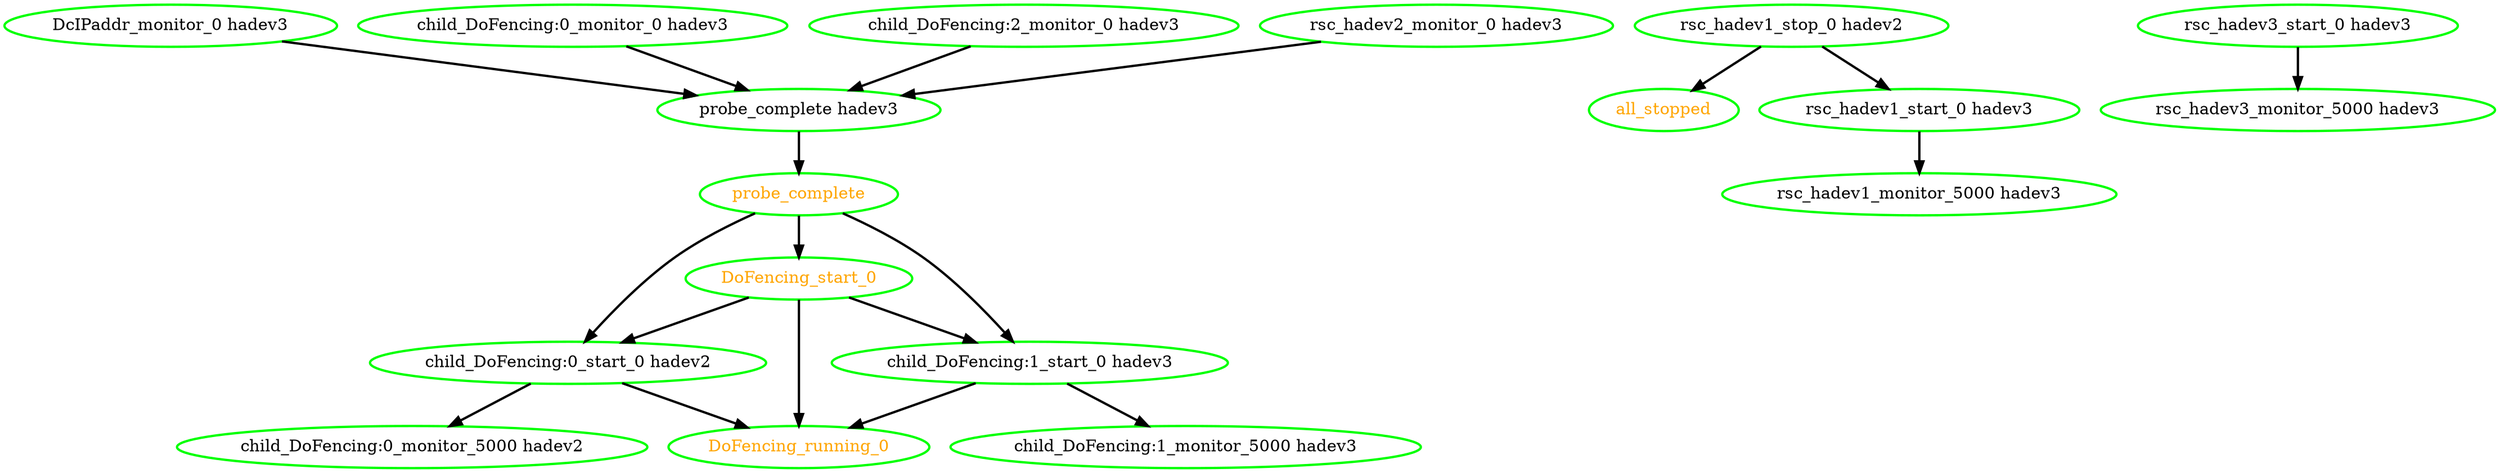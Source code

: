  digraph "g" {
"DcIPaddr_monitor_0 hadev3" -> "probe_complete hadev3" [ style = bold]
"DcIPaddr_monitor_0 hadev3" [ style=bold color="green" fontcolor="black" ]
"DoFencing_running_0" [ style=bold color="green" fontcolor="orange" ]
"DoFencing_start_0" -> "DoFencing_running_0" [ style = bold]
"DoFencing_start_0" -> "child_DoFencing:0_start_0 hadev2" [ style = bold]
"DoFencing_start_0" -> "child_DoFencing:1_start_0 hadev3" [ style = bold]
"DoFencing_start_0" [ style=bold color="green" fontcolor="orange" ]
"all_stopped" [ style=bold color="green" fontcolor="orange"  ]
"child_DoFencing:0_monitor_0 hadev3" -> "probe_complete hadev3" [ style = bold]
"child_DoFencing:0_monitor_0 hadev3" [ style=bold color="green" fontcolor="black" ]
"child_DoFencing:0_monitor_5000 hadev2" [ style=bold color="green" fontcolor="black" ]
"child_DoFencing:0_start_0 hadev2" -> "DoFencing_running_0" [ style = bold]
"child_DoFencing:0_start_0 hadev2" -> "child_DoFencing:0_monitor_5000 hadev2" [ style = bold]
"child_DoFencing:0_start_0 hadev2" [ style=bold color="green" fontcolor="black" ]
"child_DoFencing:1_monitor_5000 hadev3" [ style=bold color="green" fontcolor="black" ]
"child_DoFencing:1_start_0 hadev3" -> "DoFencing_running_0" [ style = bold]
"child_DoFencing:1_start_0 hadev3" -> "child_DoFencing:1_monitor_5000 hadev3" [ style = bold]
"child_DoFencing:1_start_0 hadev3" [ style=bold color="green" fontcolor="black" ]
"child_DoFencing:2_monitor_0 hadev3" -> "probe_complete hadev3" [ style = bold]
"child_DoFencing:2_monitor_0 hadev3" [ style=bold color="green" fontcolor="black" ]
"probe_complete hadev3" -> "probe_complete" [ style = bold]
"probe_complete hadev3" [ style=bold color="green" fontcolor="black" ]
"probe_complete" -> "DoFencing_start_0" [ style = bold]
"probe_complete" -> "child_DoFencing:0_start_0 hadev2" [ style = bold]
"probe_complete" -> "child_DoFencing:1_start_0 hadev3" [ style = bold]
"probe_complete" [ style=bold color="green" fontcolor="orange" ]
"rsc_hadev1_monitor_5000 hadev3" [ style=bold color="green" fontcolor="black" ]
"rsc_hadev1_start_0 hadev3" -> "rsc_hadev1_monitor_5000 hadev3" [ style = bold]
"rsc_hadev1_start_0 hadev3" [ style=bold color="green" fontcolor="black" ]
"rsc_hadev1_stop_0 hadev2" -> "all_stopped" [ style = bold]
"rsc_hadev1_stop_0 hadev2" -> "rsc_hadev1_start_0 hadev3" [ style = bold]
"rsc_hadev1_stop_0 hadev2" [ style=bold color="green" fontcolor="black" ]
"rsc_hadev2_monitor_0 hadev3" -> "probe_complete hadev3" [ style = bold]
"rsc_hadev2_monitor_0 hadev3" [ style=bold color="green" fontcolor="black" ]
"rsc_hadev3_monitor_5000 hadev3" [ style=bold color="green" fontcolor="black" ]
"rsc_hadev3_start_0 hadev3" -> "rsc_hadev3_monitor_5000 hadev3" [ style = bold]
"rsc_hadev3_start_0 hadev3" [ style=bold color="green" fontcolor="black" ]
}
